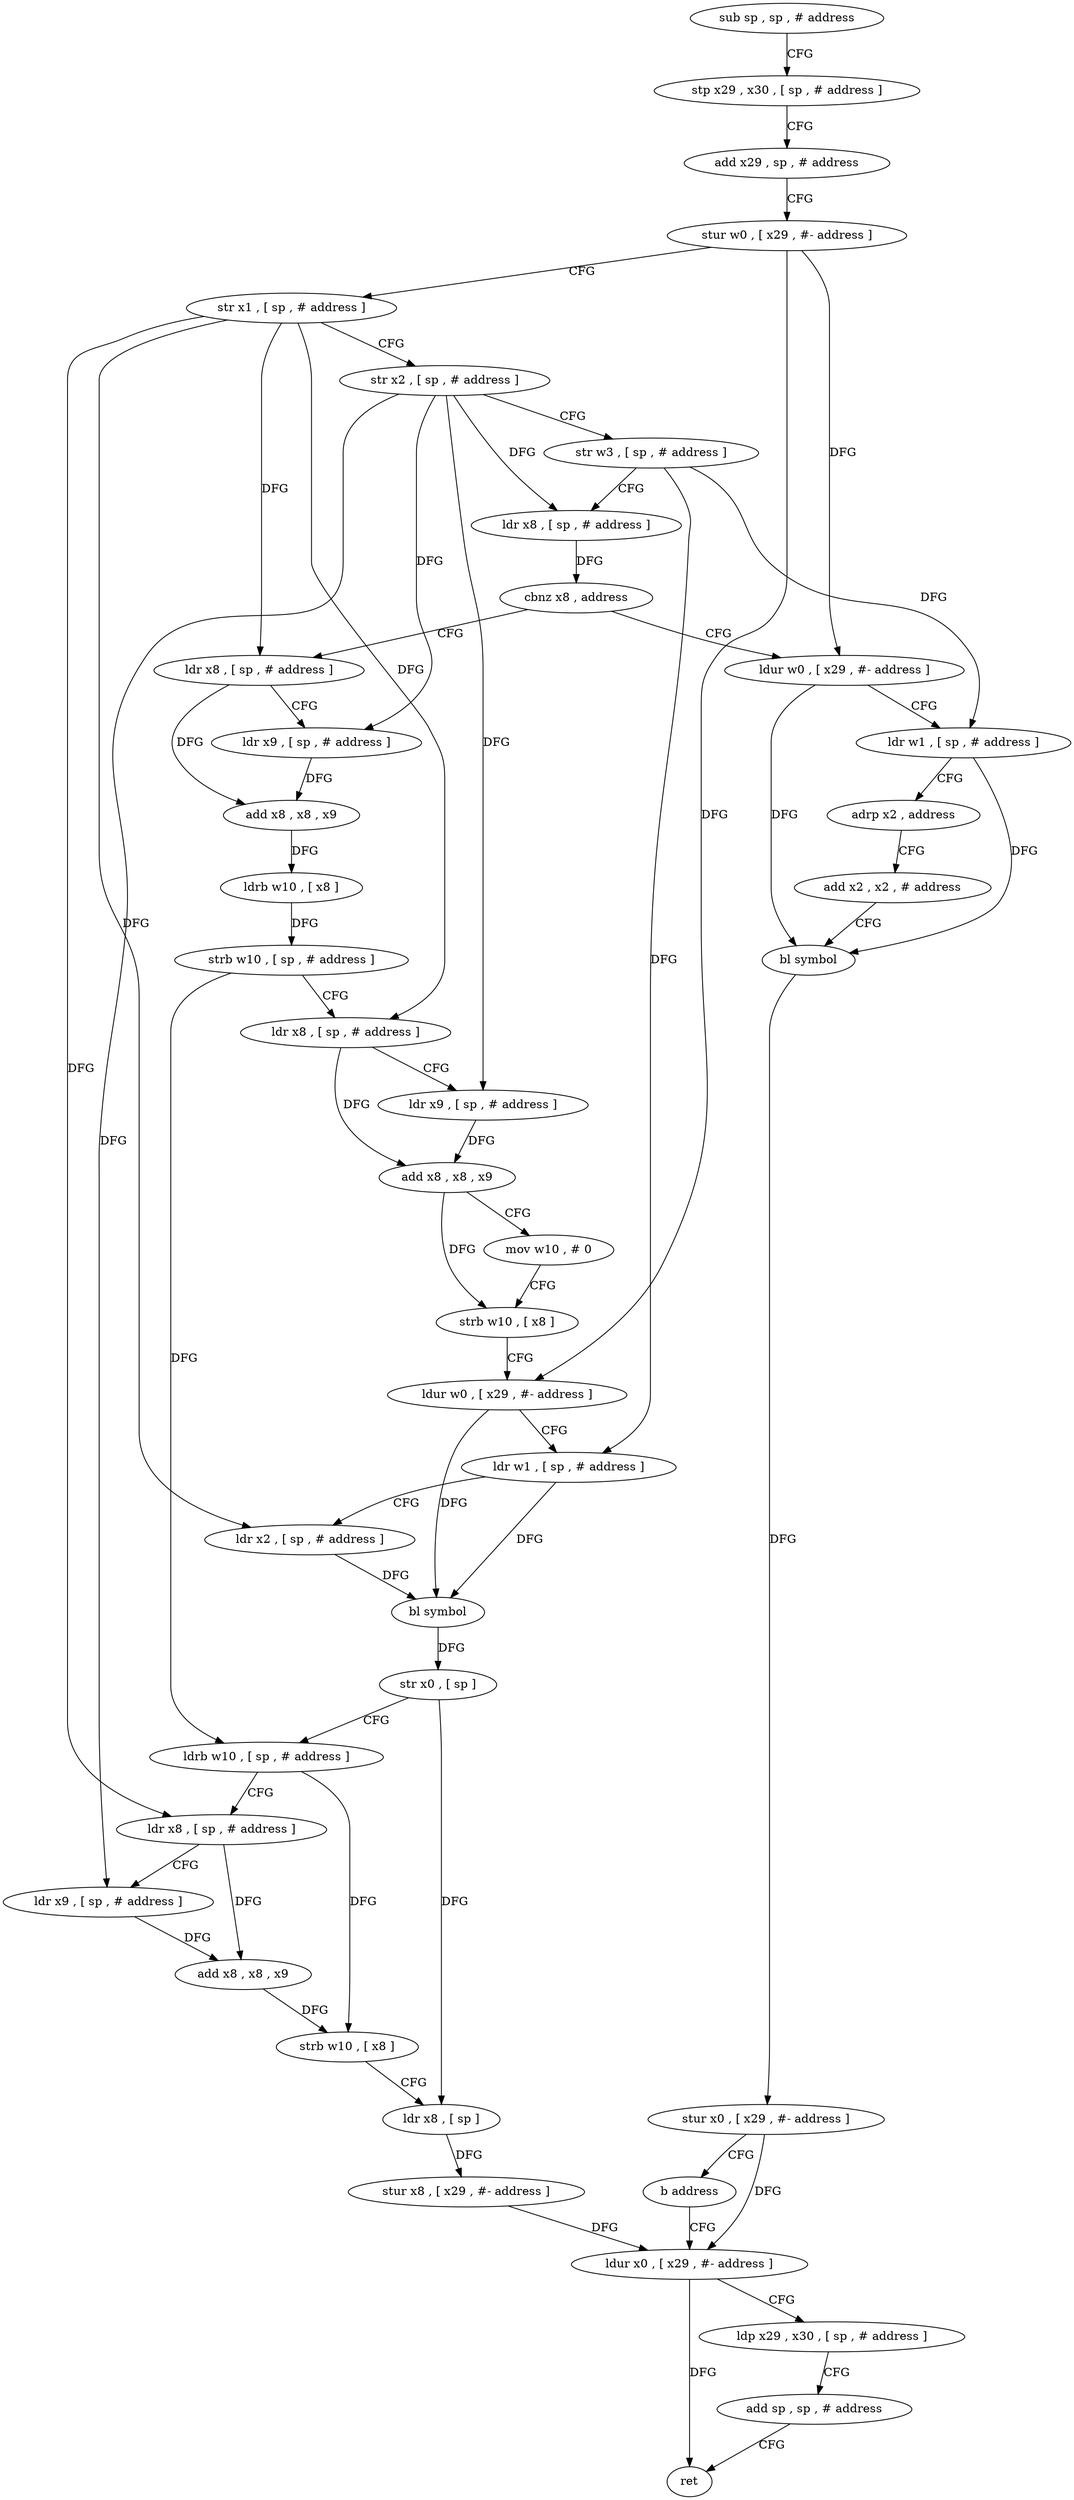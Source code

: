 digraph "func" {
"4214056" [label = "sub sp , sp , # address" ]
"4214060" [label = "stp x29 , x30 , [ sp , # address ]" ]
"4214064" [label = "add x29 , sp , # address" ]
"4214068" [label = "stur w0 , [ x29 , #- address ]" ]
"4214072" [label = "str x1 , [ sp , # address ]" ]
"4214076" [label = "str x2 , [ sp , # address ]" ]
"4214080" [label = "str w3 , [ sp , # address ]" ]
"4214084" [label = "ldr x8 , [ sp , # address ]" ]
"4214088" [label = "cbnz x8 , address" ]
"4214120" [label = "ldr x8 , [ sp , # address ]" ]
"4214092" [label = "ldur w0 , [ x29 , #- address ]" ]
"4214124" [label = "ldr x9 , [ sp , # address ]" ]
"4214128" [label = "add x8 , x8 , x9" ]
"4214132" [label = "ldrb w10 , [ x8 ]" ]
"4214136" [label = "strb w10 , [ sp , # address ]" ]
"4214140" [label = "ldr x8 , [ sp , # address ]" ]
"4214144" [label = "ldr x9 , [ sp , # address ]" ]
"4214148" [label = "add x8 , x8 , x9" ]
"4214152" [label = "mov w10 , # 0" ]
"4214156" [label = "strb w10 , [ x8 ]" ]
"4214160" [label = "ldur w0 , [ x29 , #- address ]" ]
"4214164" [label = "ldr w1 , [ sp , # address ]" ]
"4214168" [label = "ldr x2 , [ sp , # address ]" ]
"4214172" [label = "bl symbol" ]
"4214176" [label = "str x0 , [ sp ]" ]
"4214180" [label = "ldrb w10 , [ sp , # address ]" ]
"4214184" [label = "ldr x8 , [ sp , # address ]" ]
"4214188" [label = "ldr x9 , [ sp , # address ]" ]
"4214192" [label = "add x8 , x8 , x9" ]
"4214196" [label = "strb w10 , [ x8 ]" ]
"4214200" [label = "ldr x8 , [ sp ]" ]
"4214204" [label = "stur x8 , [ x29 , #- address ]" ]
"4214208" [label = "ldur x0 , [ x29 , #- address ]" ]
"4214096" [label = "ldr w1 , [ sp , # address ]" ]
"4214100" [label = "adrp x2 , address" ]
"4214104" [label = "add x2 , x2 , # address" ]
"4214108" [label = "bl symbol" ]
"4214112" [label = "stur x0 , [ x29 , #- address ]" ]
"4214116" [label = "b address" ]
"4214212" [label = "ldp x29 , x30 , [ sp , # address ]" ]
"4214216" [label = "add sp , sp , # address" ]
"4214220" [label = "ret" ]
"4214056" -> "4214060" [ label = "CFG" ]
"4214060" -> "4214064" [ label = "CFG" ]
"4214064" -> "4214068" [ label = "CFG" ]
"4214068" -> "4214072" [ label = "CFG" ]
"4214068" -> "4214160" [ label = "DFG" ]
"4214068" -> "4214092" [ label = "DFG" ]
"4214072" -> "4214076" [ label = "CFG" ]
"4214072" -> "4214120" [ label = "DFG" ]
"4214072" -> "4214140" [ label = "DFG" ]
"4214072" -> "4214168" [ label = "DFG" ]
"4214072" -> "4214184" [ label = "DFG" ]
"4214076" -> "4214080" [ label = "CFG" ]
"4214076" -> "4214084" [ label = "DFG" ]
"4214076" -> "4214124" [ label = "DFG" ]
"4214076" -> "4214144" [ label = "DFG" ]
"4214076" -> "4214188" [ label = "DFG" ]
"4214080" -> "4214084" [ label = "CFG" ]
"4214080" -> "4214164" [ label = "DFG" ]
"4214080" -> "4214096" [ label = "DFG" ]
"4214084" -> "4214088" [ label = "DFG" ]
"4214088" -> "4214120" [ label = "CFG" ]
"4214088" -> "4214092" [ label = "CFG" ]
"4214120" -> "4214124" [ label = "CFG" ]
"4214120" -> "4214128" [ label = "DFG" ]
"4214092" -> "4214096" [ label = "CFG" ]
"4214092" -> "4214108" [ label = "DFG" ]
"4214124" -> "4214128" [ label = "DFG" ]
"4214128" -> "4214132" [ label = "DFG" ]
"4214132" -> "4214136" [ label = "DFG" ]
"4214136" -> "4214140" [ label = "CFG" ]
"4214136" -> "4214180" [ label = "DFG" ]
"4214140" -> "4214144" [ label = "CFG" ]
"4214140" -> "4214148" [ label = "DFG" ]
"4214144" -> "4214148" [ label = "DFG" ]
"4214148" -> "4214152" [ label = "CFG" ]
"4214148" -> "4214156" [ label = "DFG" ]
"4214152" -> "4214156" [ label = "CFG" ]
"4214156" -> "4214160" [ label = "CFG" ]
"4214160" -> "4214164" [ label = "CFG" ]
"4214160" -> "4214172" [ label = "DFG" ]
"4214164" -> "4214168" [ label = "CFG" ]
"4214164" -> "4214172" [ label = "DFG" ]
"4214168" -> "4214172" [ label = "DFG" ]
"4214172" -> "4214176" [ label = "DFG" ]
"4214176" -> "4214180" [ label = "CFG" ]
"4214176" -> "4214200" [ label = "DFG" ]
"4214180" -> "4214184" [ label = "CFG" ]
"4214180" -> "4214196" [ label = "DFG" ]
"4214184" -> "4214188" [ label = "CFG" ]
"4214184" -> "4214192" [ label = "DFG" ]
"4214188" -> "4214192" [ label = "DFG" ]
"4214192" -> "4214196" [ label = "DFG" ]
"4214196" -> "4214200" [ label = "CFG" ]
"4214200" -> "4214204" [ label = "DFG" ]
"4214204" -> "4214208" [ label = "DFG" ]
"4214208" -> "4214212" [ label = "CFG" ]
"4214208" -> "4214220" [ label = "DFG" ]
"4214096" -> "4214100" [ label = "CFG" ]
"4214096" -> "4214108" [ label = "DFG" ]
"4214100" -> "4214104" [ label = "CFG" ]
"4214104" -> "4214108" [ label = "CFG" ]
"4214108" -> "4214112" [ label = "DFG" ]
"4214112" -> "4214116" [ label = "CFG" ]
"4214112" -> "4214208" [ label = "DFG" ]
"4214116" -> "4214208" [ label = "CFG" ]
"4214212" -> "4214216" [ label = "CFG" ]
"4214216" -> "4214220" [ label = "CFG" ]
}
